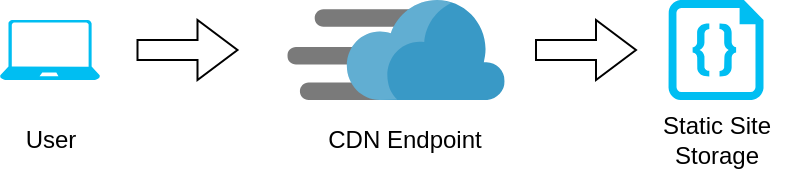 <mxfile version="22.0.0" type="github">
  <diagram name="Page-1" id="tMzUqEJ9yeKTwZ_Dhfz-">
    <mxGraphModel dx="1356" dy="830" grid="1" gridSize="10" guides="1" tooltips="1" connect="1" arrows="1" fold="1" page="1" pageScale="1" pageWidth="850" pageHeight="1100" math="0" shadow="0">
      <root>
        <mxCell id="0" />
        <mxCell id="1" parent="0" />
        <mxCell id="kEy_2C8oRo9bHYR7UjDS-3" value="" style="verticalLabelPosition=bottom;html=1;verticalAlign=top;align=center;strokeColor=none;fillColor=#00BEF2;shape=mxgraph.azure.laptop;pointerEvents=1;" parent="1" vertex="1">
          <mxGeometry x="187" y="355" width="50" height="30" as="geometry" />
        </mxCell>
        <mxCell id="kEy_2C8oRo9bHYR7UjDS-4" value="" style="verticalLabelPosition=bottom;html=1;verticalAlign=top;align=center;strokeColor=none;fillColor=#00BEF2;shape=mxgraph.azure.code_file;pointerEvents=1;" parent="1" vertex="1">
          <mxGeometry x="521.25" y="345" width="47.5" height="50" as="geometry" />
        </mxCell>
        <mxCell id="kEy_2C8oRo9bHYR7UjDS-9" value="User" style="text;html=1;align=center;verticalAlign=middle;resizable=0;points=[];autosize=1;strokeColor=none;fillColor=none;" parent="1" vertex="1">
          <mxGeometry x="187" y="400" width="50" height="30" as="geometry" />
        </mxCell>
        <mxCell id="kEy_2C8oRo9bHYR7UjDS-11" value="Static Site &lt;br&gt;Storage" style="text;html=1;align=center;verticalAlign=middle;resizable=0;points=[];autosize=1;strokeColor=none;fillColor=none;" parent="1" vertex="1">
          <mxGeometry x="505" y="395" width="80" height="40" as="geometry" />
        </mxCell>
        <mxCell id="kEy_2C8oRo9bHYR7UjDS-25" value="" style="html=1;shadow=0;dashed=0;align=center;verticalAlign=middle;shape=mxgraph.arrows2.arrow;dy=0.67;dx=20;notch=0;" parent="1" vertex="1">
          <mxGeometry x="255.75" y="355" width="50" height="30" as="geometry" />
        </mxCell>
        <mxCell id="kEy_2C8oRo9bHYR7UjDS-30" value="" style="html=1;shadow=0;dashed=0;align=center;verticalAlign=middle;shape=mxgraph.arrows2.arrow;dy=0.67;dx=20;notch=0;" parent="1" vertex="1">
          <mxGeometry x="455" y="355" width="50" height="30" as="geometry" />
        </mxCell>
        <mxCell id="puDqT9H-TPPj9vobm7jd-1" value="" style="image;sketch=0;aspect=fixed;html=1;points=[];align=center;fontSize=12;image=img/lib/mscae/Content_Delivery_Network.svg;" vertex="1" parent="1">
          <mxGeometry x="330.65" y="345" width="108.69" height="50" as="geometry" />
        </mxCell>
        <mxCell id="puDqT9H-TPPj9vobm7jd-3" value="CDN Endpoint" style="text;html=1;align=center;verticalAlign=middle;resizable=0;points=[];autosize=1;strokeColor=none;fillColor=none;" vertex="1" parent="1">
          <mxGeometry x="339.34" y="400" width="100" height="30" as="geometry" />
        </mxCell>
      </root>
    </mxGraphModel>
  </diagram>
</mxfile>
